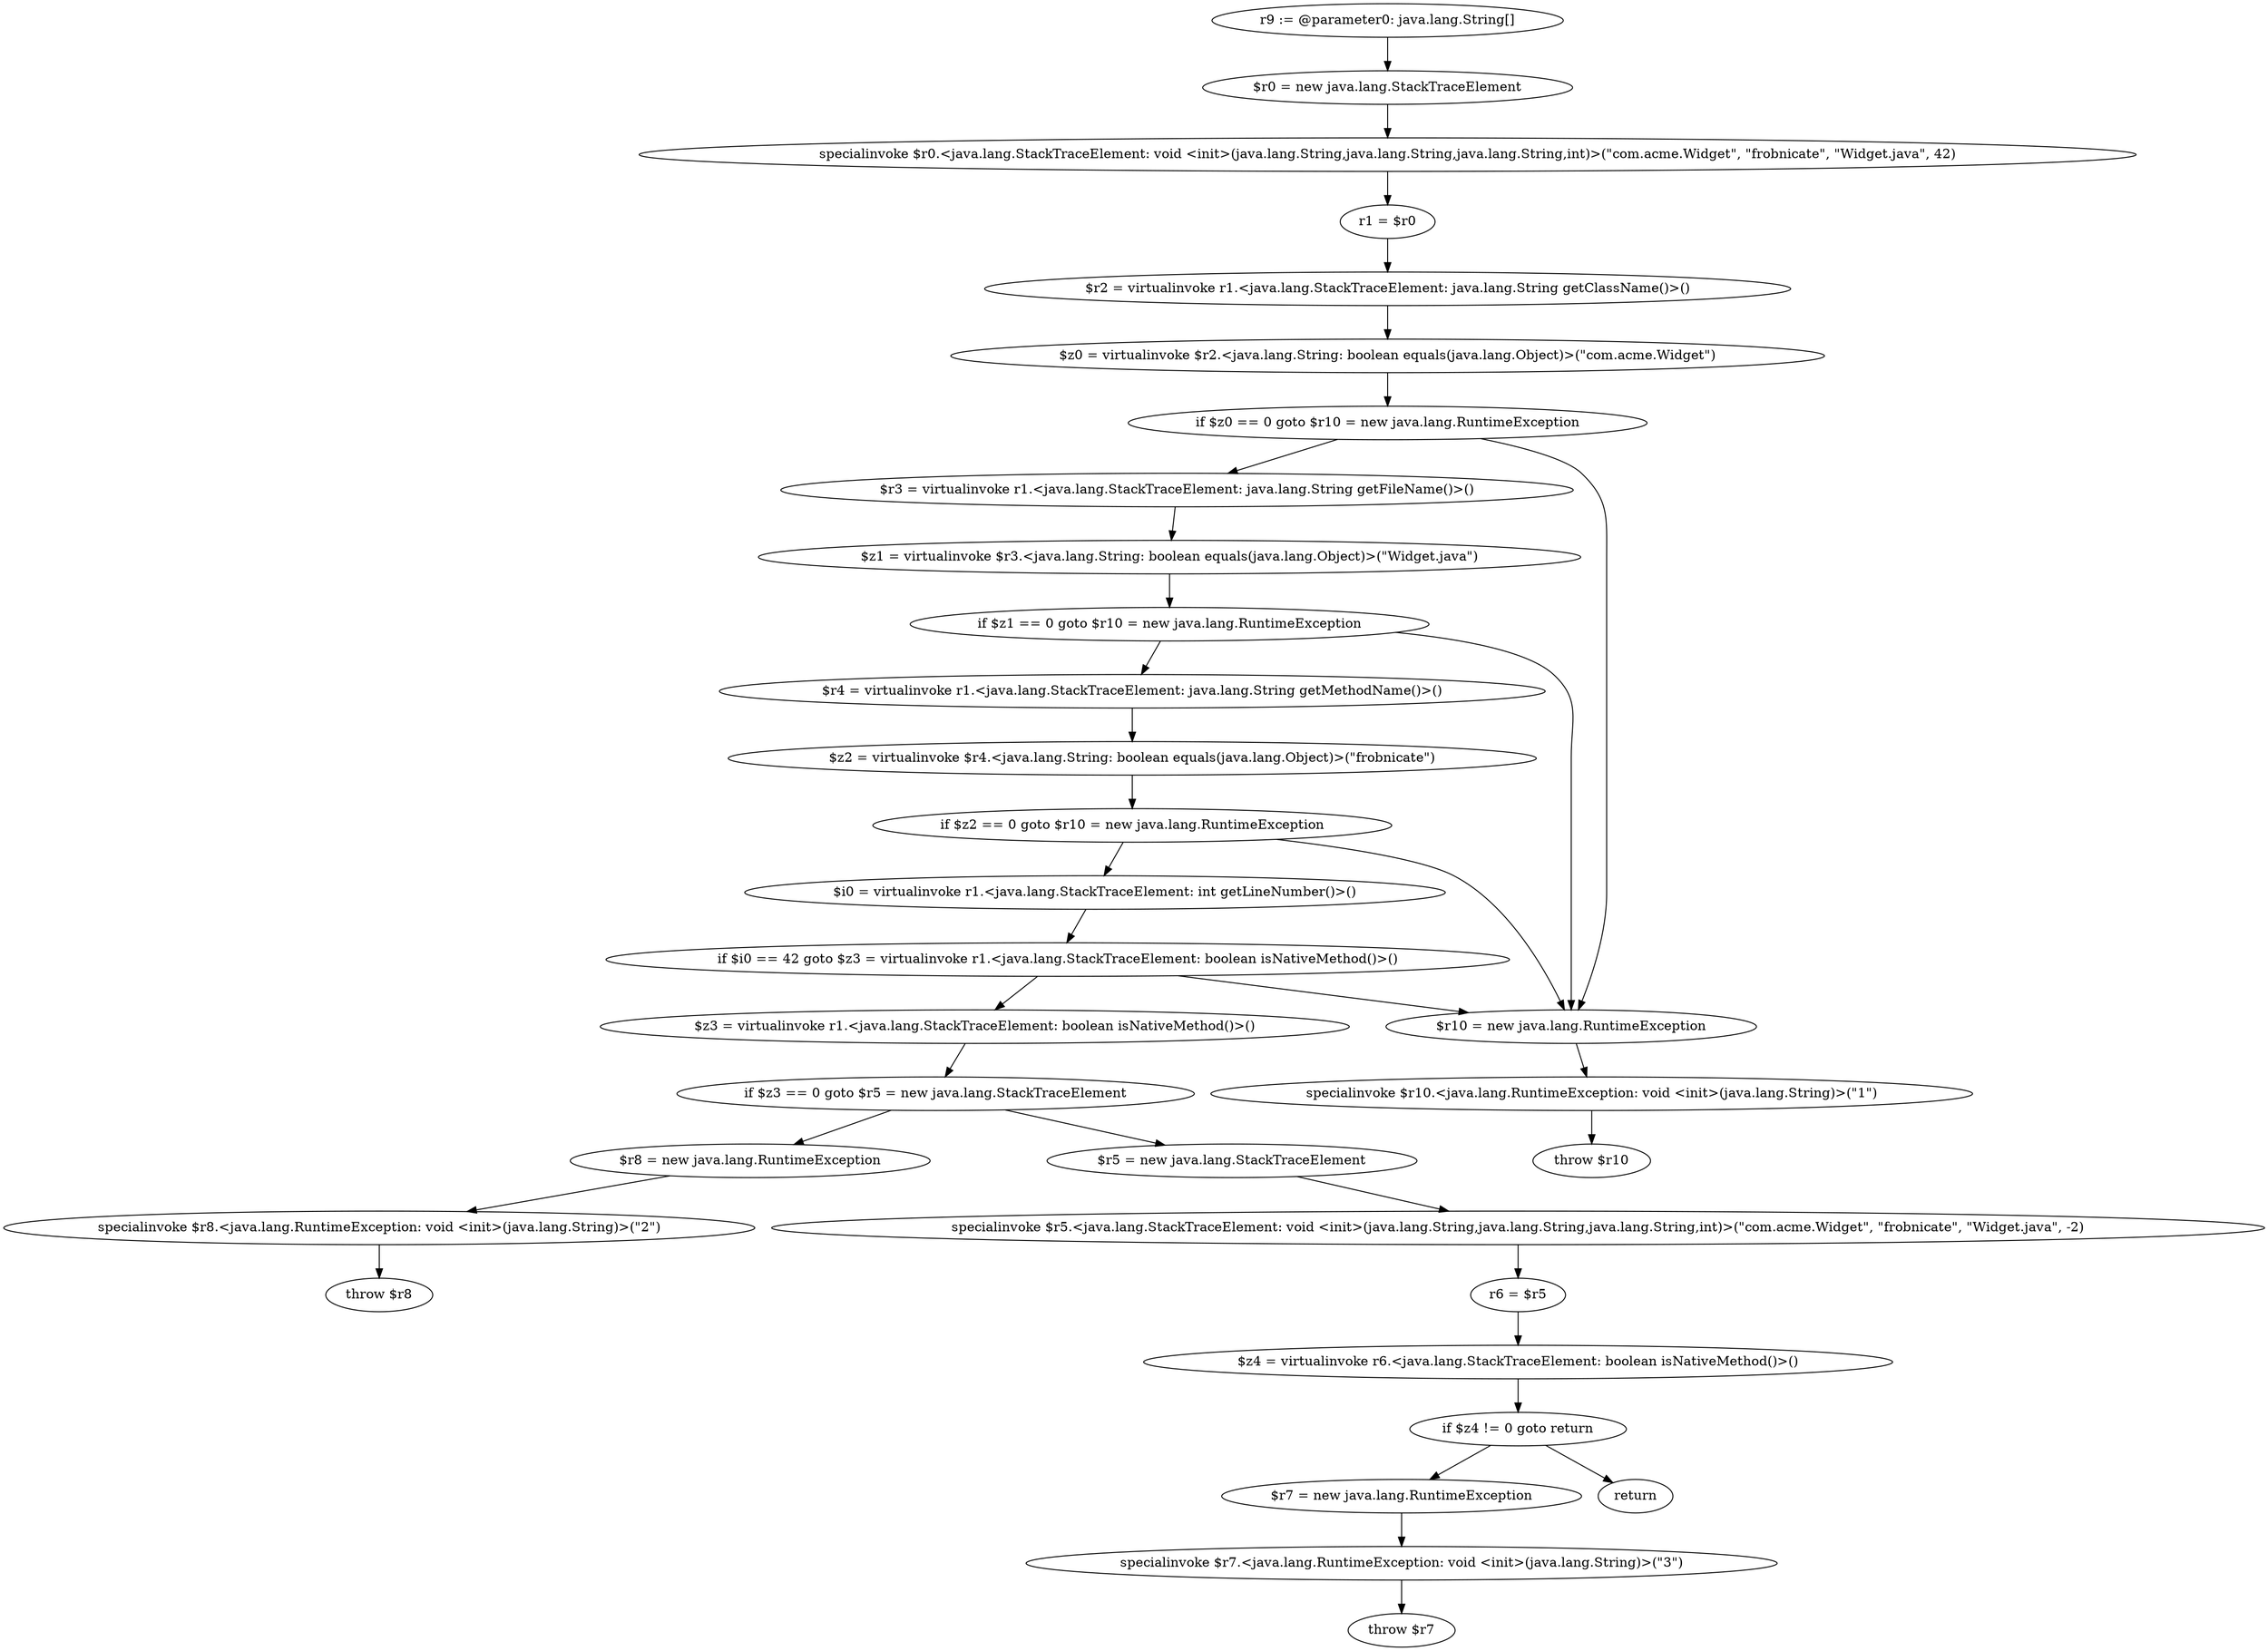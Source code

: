 digraph "unitGraph" {
    "r9 := @parameter0: java.lang.String[]"
    "$r0 = new java.lang.StackTraceElement"
    "specialinvoke $r0.<java.lang.StackTraceElement: void <init>(java.lang.String,java.lang.String,java.lang.String,int)>(\"com.acme.Widget\", \"frobnicate\", \"Widget.java\", 42)"
    "r1 = $r0"
    "$r2 = virtualinvoke r1.<java.lang.StackTraceElement: java.lang.String getClassName()>()"
    "$z0 = virtualinvoke $r2.<java.lang.String: boolean equals(java.lang.Object)>(\"com.acme.Widget\")"
    "if $z0 == 0 goto $r10 = new java.lang.RuntimeException"
    "$r3 = virtualinvoke r1.<java.lang.StackTraceElement: java.lang.String getFileName()>()"
    "$z1 = virtualinvoke $r3.<java.lang.String: boolean equals(java.lang.Object)>(\"Widget.java\")"
    "if $z1 == 0 goto $r10 = new java.lang.RuntimeException"
    "$r4 = virtualinvoke r1.<java.lang.StackTraceElement: java.lang.String getMethodName()>()"
    "$z2 = virtualinvoke $r4.<java.lang.String: boolean equals(java.lang.Object)>(\"frobnicate\")"
    "if $z2 == 0 goto $r10 = new java.lang.RuntimeException"
    "$i0 = virtualinvoke r1.<java.lang.StackTraceElement: int getLineNumber()>()"
    "if $i0 == 42 goto $z3 = virtualinvoke r1.<java.lang.StackTraceElement: boolean isNativeMethod()>()"
    "$r10 = new java.lang.RuntimeException"
    "specialinvoke $r10.<java.lang.RuntimeException: void <init>(java.lang.String)>(\"1\")"
    "throw $r10"
    "$z3 = virtualinvoke r1.<java.lang.StackTraceElement: boolean isNativeMethod()>()"
    "if $z3 == 0 goto $r5 = new java.lang.StackTraceElement"
    "$r8 = new java.lang.RuntimeException"
    "specialinvoke $r8.<java.lang.RuntimeException: void <init>(java.lang.String)>(\"2\")"
    "throw $r8"
    "$r5 = new java.lang.StackTraceElement"
    "specialinvoke $r5.<java.lang.StackTraceElement: void <init>(java.lang.String,java.lang.String,java.lang.String,int)>(\"com.acme.Widget\", \"frobnicate\", \"Widget.java\", -2)"
    "r6 = $r5"
    "$z4 = virtualinvoke r6.<java.lang.StackTraceElement: boolean isNativeMethod()>()"
    "if $z4 != 0 goto return"
    "$r7 = new java.lang.RuntimeException"
    "specialinvoke $r7.<java.lang.RuntimeException: void <init>(java.lang.String)>(\"3\")"
    "throw $r7"
    "return"
    "r9 := @parameter0: java.lang.String[]"->"$r0 = new java.lang.StackTraceElement";
    "$r0 = new java.lang.StackTraceElement"->"specialinvoke $r0.<java.lang.StackTraceElement: void <init>(java.lang.String,java.lang.String,java.lang.String,int)>(\"com.acme.Widget\", \"frobnicate\", \"Widget.java\", 42)";
    "specialinvoke $r0.<java.lang.StackTraceElement: void <init>(java.lang.String,java.lang.String,java.lang.String,int)>(\"com.acme.Widget\", \"frobnicate\", \"Widget.java\", 42)"->"r1 = $r0";
    "r1 = $r0"->"$r2 = virtualinvoke r1.<java.lang.StackTraceElement: java.lang.String getClassName()>()";
    "$r2 = virtualinvoke r1.<java.lang.StackTraceElement: java.lang.String getClassName()>()"->"$z0 = virtualinvoke $r2.<java.lang.String: boolean equals(java.lang.Object)>(\"com.acme.Widget\")";
    "$z0 = virtualinvoke $r2.<java.lang.String: boolean equals(java.lang.Object)>(\"com.acme.Widget\")"->"if $z0 == 0 goto $r10 = new java.lang.RuntimeException";
    "if $z0 == 0 goto $r10 = new java.lang.RuntimeException"->"$r3 = virtualinvoke r1.<java.lang.StackTraceElement: java.lang.String getFileName()>()";
    "if $z0 == 0 goto $r10 = new java.lang.RuntimeException"->"$r10 = new java.lang.RuntimeException";
    "$r3 = virtualinvoke r1.<java.lang.StackTraceElement: java.lang.String getFileName()>()"->"$z1 = virtualinvoke $r3.<java.lang.String: boolean equals(java.lang.Object)>(\"Widget.java\")";
    "$z1 = virtualinvoke $r3.<java.lang.String: boolean equals(java.lang.Object)>(\"Widget.java\")"->"if $z1 == 0 goto $r10 = new java.lang.RuntimeException";
    "if $z1 == 0 goto $r10 = new java.lang.RuntimeException"->"$r4 = virtualinvoke r1.<java.lang.StackTraceElement: java.lang.String getMethodName()>()";
    "if $z1 == 0 goto $r10 = new java.lang.RuntimeException"->"$r10 = new java.lang.RuntimeException";
    "$r4 = virtualinvoke r1.<java.lang.StackTraceElement: java.lang.String getMethodName()>()"->"$z2 = virtualinvoke $r4.<java.lang.String: boolean equals(java.lang.Object)>(\"frobnicate\")";
    "$z2 = virtualinvoke $r4.<java.lang.String: boolean equals(java.lang.Object)>(\"frobnicate\")"->"if $z2 == 0 goto $r10 = new java.lang.RuntimeException";
    "if $z2 == 0 goto $r10 = new java.lang.RuntimeException"->"$i0 = virtualinvoke r1.<java.lang.StackTraceElement: int getLineNumber()>()";
    "if $z2 == 0 goto $r10 = new java.lang.RuntimeException"->"$r10 = new java.lang.RuntimeException";
    "$i0 = virtualinvoke r1.<java.lang.StackTraceElement: int getLineNumber()>()"->"if $i0 == 42 goto $z3 = virtualinvoke r1.<java.lang.StackTraceElement: boolean isNativeMethod()>()";
    "if $i0 == 42 goto $z3 = virtualinvoke r1.<java.lang.StackTraceElement: boolean isNativeMethod()>()"->"$r10 = new java.lang.RuntimeException";
    "if $i0 == 42 goto $z3 = virtualinvoke r1.<java.lang.StackTraceElement: boolean isNativeMethod()>()"->"$z3 = virtualinvoke r1.<java.lang.StackTraceElement: boolean isNativeMethod()>()";
    "$r10 = new java.lang.RuntimeException"->"specialinvoke $r10.<java.lang.RuntimeException: void <init>(java.lang.String)>(\"1\")";
    "specialinvoke $r10.<java.lang.RuntimeException: void <init>(java.lang.String)>(\"1\")"->"throw $r10";
    "$z3 = virtualinvoke r1.<java.lang.StackTraceElement: boolean isNativeMethod()>()"->"if $z3 == 0 goto $r5 = new java.lang.StackTraceElement";
    "if $z3 == 0 goto $r5 = new java.lang.StackTraceElement"->"$r8 = new java.lang.RuntimeException";
    "if $z3 == 0 goto $r5 = new java.lang.StackTraceElement"->"$r5 = new java.lang.StackTraceElement";
    "$r8 = new java.lang.RuntimeException"->"specialinvoke $r8.<java.lang.RuntimeException: void <init>(java.lang.String)>(\"2\")";
    "specialinvoke $r8.<java.lang.RuntimeException: void <init>(java.lang.String)>(\"2\")"->"throw $r8";
    "$r5 = new java.lang.StackTraceElement"->"specialinvoke $r5.<java.lang.StackTraceElement: void <init>(java.lang.String,java.lang.String,java.lang.String,int)>(\"com.acme.Widget\", \"frobnicate\", \"Widget.java\", -2)";
    "specialinvoke $r5.<java.lang.StackTraceElement: void <init>(java.lang.String,java.lang.String,java.lang.String,int)>(\"com.acme.Widget\", \"frobnicate\", \"Widget.java\", -2)"->"r6 = $r5";
    "r6 = $r5"->"$z4 = virtualinvoke r6.<java.lang.StackTraceElement: boolean isNativeMethod()>()";
    "$z4 = virtualinvoke r6.<java.lang.StackTraceElement: boolean isNativeMethod()>()"->"if $z4 != 0 goto return";
    "if $z4 != 0 goto return"->"$r7 = new java.lang.RuntimeException";
    "if $z4 != 0 goto return"->"return";
    "$r7 = new java.lang.RuntimeException"->"specialinvoke $r7.<java.lang.RuntimeException: void <init>(java.lang.String)>(\"3\")";
    "specialinvoke $r7.<java.lang.RuntimeException: void <init>(java.lang.String)>(\"3\")"->"throw $r7";
}
